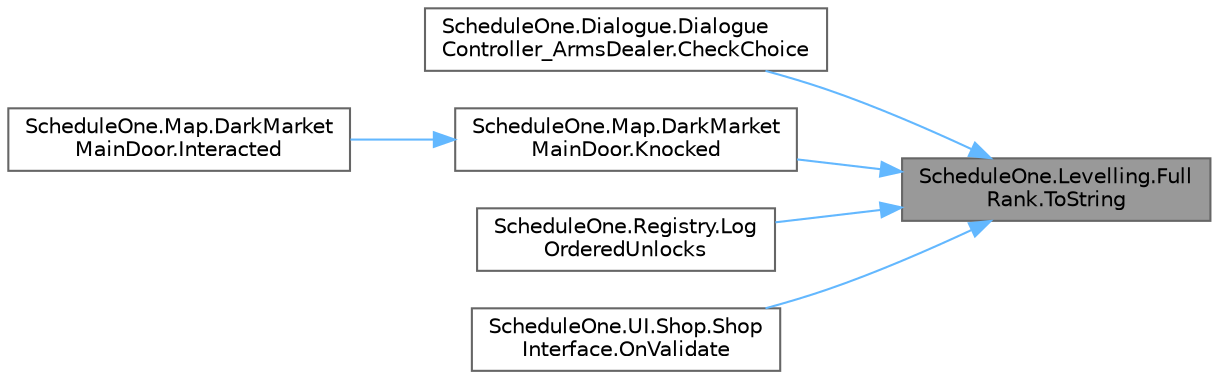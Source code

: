 digraph "ScheduleOne.Levelling.FullRank.ToString"
{
 // LATEX_PDF_SIZE
  bgcolor="transparent";
  edge [fontname=Helvetica,fontsize=10,labelfontname=Helvetica,labelfontsize=10];
  node [fontname=Helvetica,fontsize=10,shape=box,height=0.2,width=0.4];
  rankdir="RL";
  Node1 [id="Node000001",label="ScheduleOne.Levelling.Full\lRank.ToString",height=0.2,width=0.4,color="gray40", fillcolor="grey60", style="filled", fontcolor="black",tooltip=" "];
  Node1 -> Node2 [id="edge1_Node000001_Node000002",dir="back",color="steelblue1",style="solid",tooltip=" "];
  Node2 [id="Node000002",label="ScheduleOne.Dialogue.Dialogue\lController_ArmsDealer.CheckChoice",height=0.2,width=0.4,color="grey40", fillcolor="white", style="filled",URL="$class_schedule_one_1_1_dialogue_1_1_dialogue_controller___arms_dealer.html#a2c2d92d27c74cb40d2c414d43b8f173e",tooltip=" "];
  Node1 -> Node3 [id="edge2_Node000001_Node000003",dir="back",color="steelblue1",style="solid",tooltip=" "];
  Node3 [id="Node000003",label="ScheduleOne.Map.DarkMarket\lMainDoor.Knocked",height=0.2,width=0.4,color="grey40", fillcolor="white", style="filled",URL="$class_schedule_one_1_1_map_1_1_dark_market_main_door.html#ad5bba8dd75049b7c1367bdb2ffe1f1ce",tooltip=" "];
  Node3 -> Node4 [id="edge3_Node000003_Node000004",dir="back",color="steelblue1",style="solid",tooltip=" "];
  Node4 [id="Node000004",label="ScheduleOne.Map.DarkMarket\lMainDoor.Interacted",height=0.2,width=0.4,color="grey40", fillcolor="white", style="filled",URL="$class_schedule_one_1_1_map_1_1_dark_market_main_door.html#a047b655e2cb45e0d54a9215ea1589f7d",tooltip=" "];
  Node1 -> Node5 [id="edge4_Node000001_Node000005",dir="back",color="steelblue1",style="solid",tooltip=" "];
  Node5 [id="Node000005",label="ScheduleOne.Registry.Log\lOrderedUnlocks",height=0.2,width=0.4,color="grey40", fillcolor="white", style="filled",URL="$class_schedule_one_1_1_registry.html#aeb8f7f1ef45bf4ef128e7d10af94e0d0",tooltip=" "];
  Node1 -> Node6 [id="edge5_Node000001_Node000006",dir="back",color="steelblue1",style="solid",tooltip=" "];
  Node6 [id="Node000006",label="ScheduleOne.UI.Shop.Shop\lInterface.OnValidate",height=0.2,width=0.4,color="grey40", fillcolor="white", style="filled",URL="$class_schedule_one_1_1_u_i_1_1_shop_1_1_shop_interface.html#a80b0f3152f341fd24d0823ad6dfb3c71",tooltip=" "];
}
